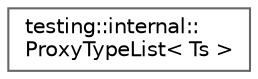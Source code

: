 digraph "Graphical Class Hierarchy"
{
 // LATEX_PDF_SIZE
  bgcolor="transparent";
  edge [fontname=Helvetica,fontsize=10,labelfontname=Helvetica,labelfontsize=10];
  node [fontname=Helvetica,fontsize=10,shape=box,height=0.2,width=0.4];
  rankdir="LR";
  Node0 [id="Node000000",label="testing::internal::\lProxyTypeList\< Ts \>",height=0.2,width=0.4,color="grey40", fillcolor="white", style="filled",URL="$structtesting_1_1internal_1_1ProxyTypeList.html",tooltip=" "];
}
